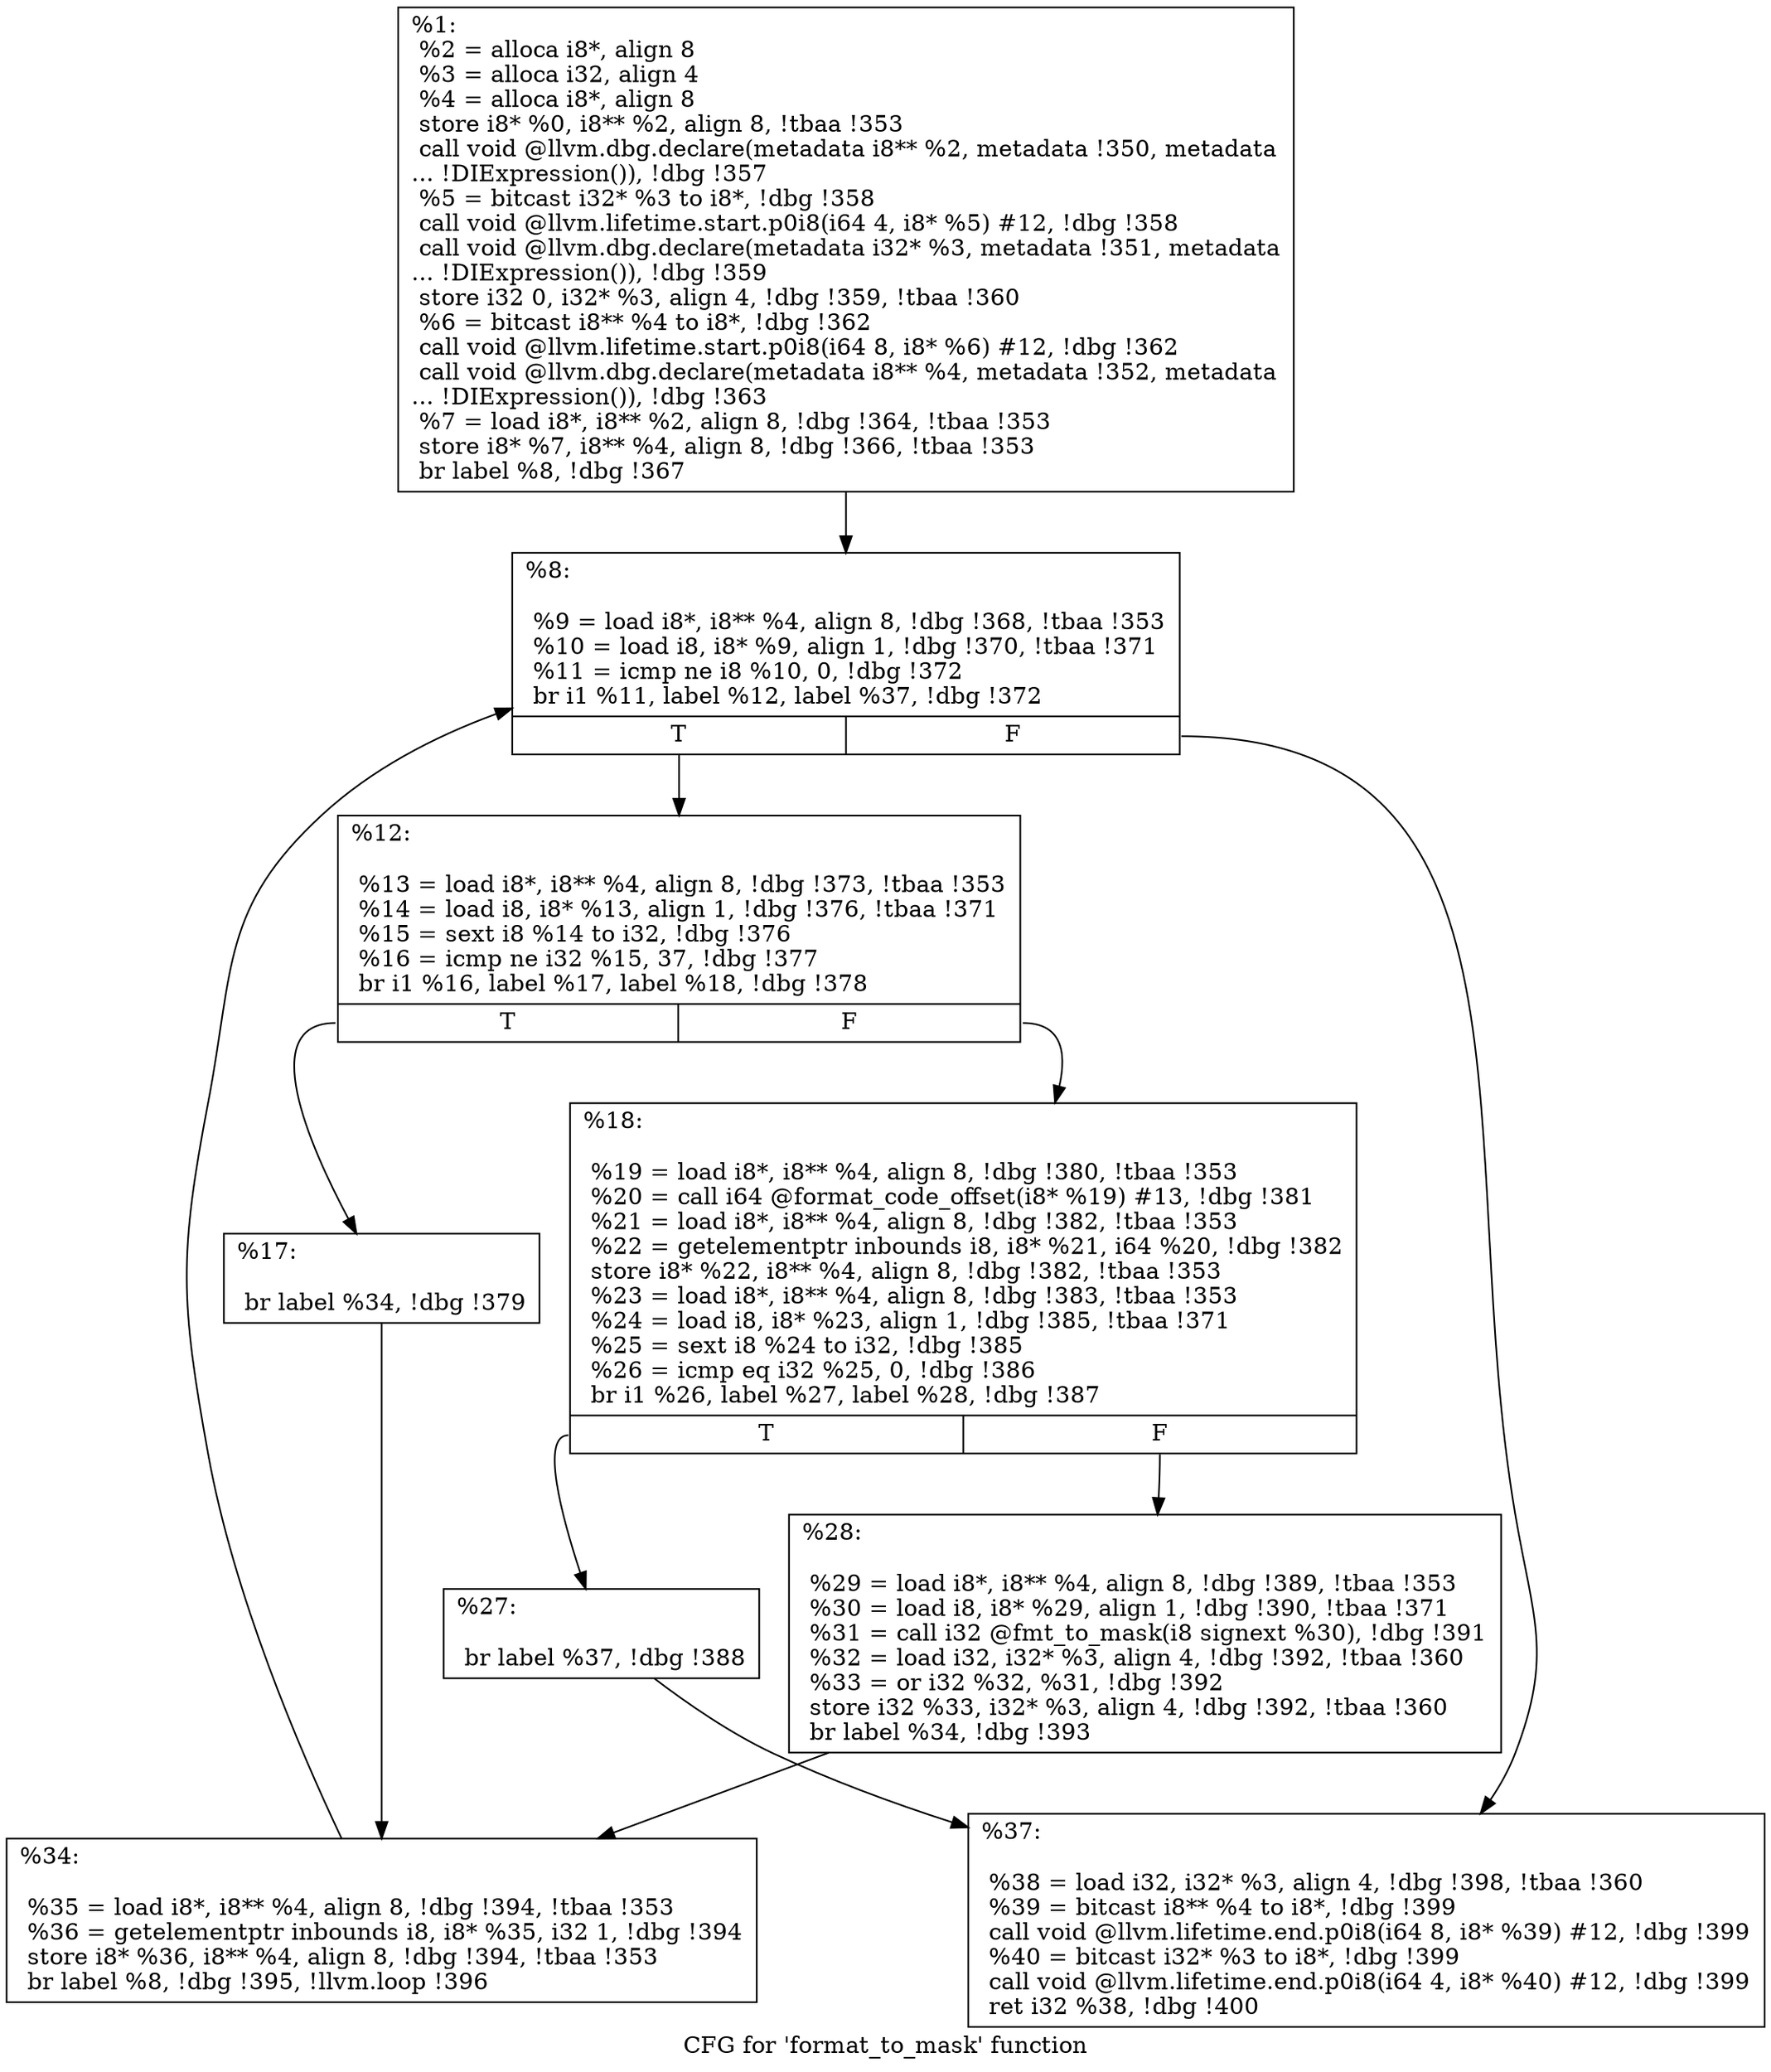 digraph "CFG for 'format_to_mask' function" {
	label="CFG for 'format_to_mask' function";

	Node0x132ef30 [shape=record,label="{%1:\l  %2 = alloca i8*, align 8\l  %3 = alloca i32, align 4\l  %4 = alloca i8*, align 8\l  store i8* %0, i8** %2, align 8, !tbaa !353\l  call void @llvm.dbg.declare(metadata i8** %2, metadata !350, metadata\l... !DIExpression()), !dbg !357\l  %5 = bitcast i32* %3 to i8*, !dbg !358\l  call void @llvm.lifetime.start.p0i8(i64 4, i8* %5) #12, !dbg !358\l  call void @llvm.dbg.declare(metadata i32* %3, metadata !351, metadata\l... !DIExpression()), !dbg !359\l  store i32 0, i32* %3, align 4, !dbg !359, !tbaa !360\l  %6 = bitcast i8** %4 to i8*, !dbg !362\l  call void @llvm.lifetime.start.p0i8(i64 8, i8* %6) #12, !dbg !362\l  call void @llvm.dbg.declare(metadata i8** %4, metadata !352, metadata\l... !DIExpression()), !dbg !363\l  %7 = load i8*, i8** %2, align 8, !dbg !364, !tbaa !353\l  store i8* %7, i8** %4, align 8, !dbg !366, !tbaa !353\l  br label %8, !dbg !367\l}"];
	Node0x132ef30 -> Node0x132ef80;
	Node0x132ef80 [shape=record,label="{%8:\l\l  %9 = load i8*, i8** %4, align 8, !dbg !368, !tbaa !353\l  %10 = load i8, i8* %9, align 1, !dbg !370, !tbaa !371\l  %11 = icmp ne i8 %10, 0, !dbg !372\l  br i1 %11, label %12, label %37, !dbg !372\l|{<s0>T|<s1>F}}"];
	Node0x132ef80:s0 -> Node0x132efd0;
	Node0x132ef80:s1 -> Node0x132f1b0;
	Node0x132efd0 [shape=record,label="{%12:\l\l  %13 = load i8*, i8** %4, align 8, !dbg !373, !tbaa !353\l  %14 = load i8, i8* %13, align 1, !dbg !376, !tbaa !371\l  %15 = sext i8 %14 to i32, !dbg !376\l  %16 = icmp ne i32 %15, 37, !dbg !377\l  br i1 %16, label %17, label %18, !dbg !378\l|{<s0>T|<s1>F}}"];
	Node0x132efd0:s0 -> Node0x132f020;
	Node0x132efd0:s1 -> Node0x132f070;
	Node0x132f020 [shape=record,label="{%17:\l\l  br label %34, !dbg !379\l}"];
	Node0x132f020 -> Node0x132f160;
	Node0x132f070 [shape=record,label="{%18:\l\l  %19 = load i8*, i8** %4, align 8, !dbg !380, !tbaa !353\l  %20 = call i64 @format_code_offset(i8* %19) #13, !dbg !381\l  %21 = load i8*, i8** %4, align 8, !dbg !382, !tbaa !353\l  %22 = getelementptr inbounds i8, i8* %21, i64 %20, !dbg !382\l  store i8* %22, i8** %4, align 8, !dbg !382, !tbaa !353\l  %23 = load i8*, i8** %4, align 8, !dbg !383, !tbaa !353\l  %24 = load i8, i8* %23, align 1, !dbg !385, !tbaa !371\l  %25 = sext i8 %24 to i32, !dbg !385\l  %26 = icmp eq i32 %25, 0, !dbg !386\l  br i1 %26, label %27, label %28, !dbg !387\l|{<s0>T|<s1>F}}"];
	Node0x132f070:s0 -> Node0x132f0c0;
	Node0x132f070:s1 -> Node0x132f110;
	Node0x132f0c0 [shape=record,label="{%27:\l\l  br label %37, !dbg !388\l}"];
	Node0x132f0c0 -> Node0x132f1b0;
	Node0x132f110 [shape=record,label="{%28:\l\l  %29 = load i8*, i8** %4, align 8, !dbg !389, !tbaa !353\l  %30 = load i8, i8* %29, align 1, !dbg !390, !tbaa !371\l  %31 = call i32 @fmt_to_mask(i8 signext %30), !dbg !391\l  %32 = load i32, i32* %3, align 4, !dbg !392, !tbaa !360\l  %33 = or i32 %32, %31, !dbg !392\l  store i32 %33, i32* %3, align 4, !dbg !392, !tbaa !360\l  br label %34, !dbg !393\l}"];
	Node0x132f110 -> Node0x132f160;
	Node0x132f160 [shape=record,label="{%34:\l\l  %35 = load i8*, i8** %4, align 8, !dbg !394, !tbaa !353\l  %36 = getelementptr inbounds i8, i8* %35, i32 1, !dbg !394\l  store i8* %36, i8** %4, align 8, !dbg !394, !tbaa !353\l  br label %8, !dbg !395, !llvm.loop !396\l}"];
	Node0x132f160 -> Node0x132ef80;
	Node0x132f1b0 [shape=record,label="{%37:\l\l  %38 = load i32, i32* %3, align 4, !dbg !398, !tbaa !360\l  %39 = bitcast i8** %4 to i8*, !dbg !399\l  call void @llvm.lifetime.end.p0i8(i64 8, i8* %39) #12, !dbg !399\l  %40 = bitcast i32* %3 to i8*, !dbg !399\l  call void @llvm.lifetime.end.p0i8(i64 4, i8* %40) #12, !dbg !399\l  ret i32 %38, !dbg !400\l}"];
}
